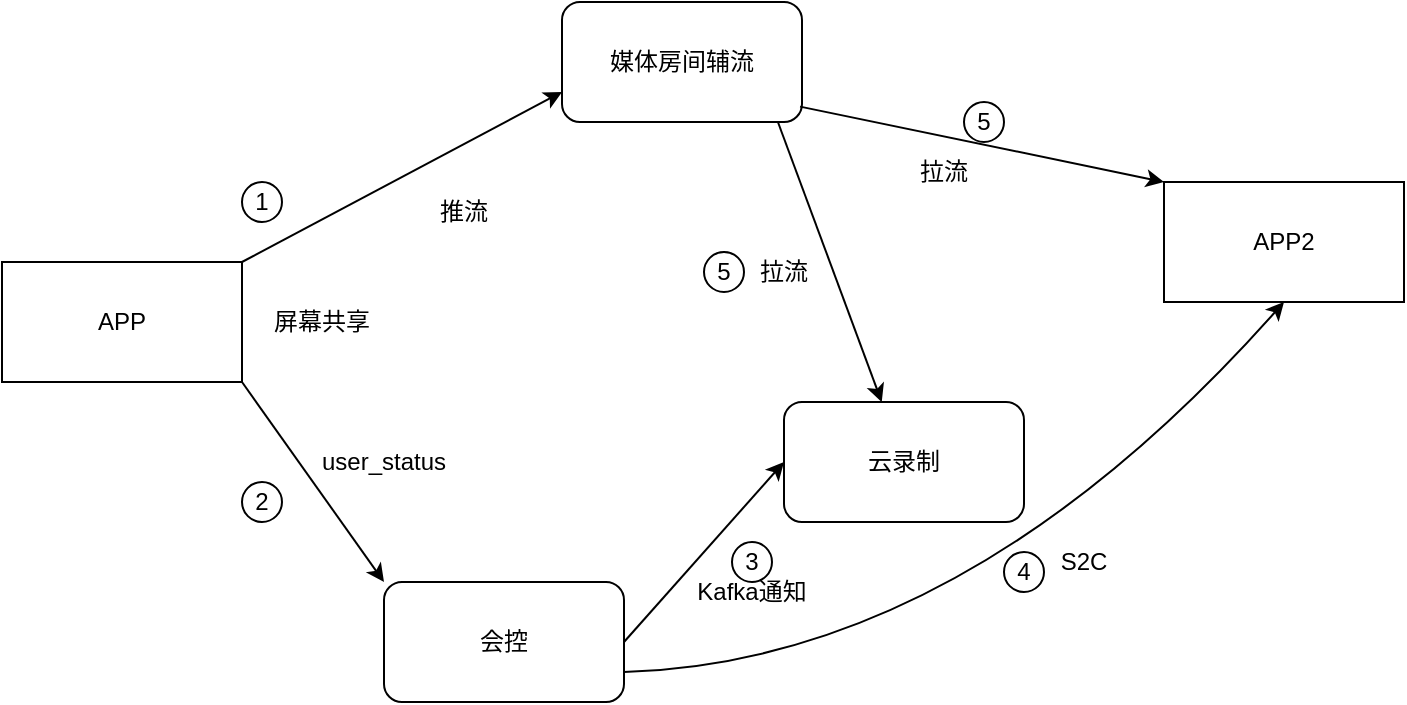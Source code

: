 <mxfile version="20.5.1" type="github">
  <diagram id="yNctnVORr8iHeDgj5QDI" name="第 1 页">
    <mxGraphModel dx="1639" dy="1028" grid="1" gridSize="10" guides="1" tooltips="1" connect="1" arrows="1" fold="1" page="1" pageScale="1" pageWidth="827" pageHeight="1169" math="0" shadow="0">
      <root>
        <mxCell id="0" />
        <mxCell id="1" parent="0" />
        <mxCell id="jzBIFa5iqPdJyjCQvUZY-1" value="媒体房间辅流" style="rounded=1;whiteSpace=wrap;html=1;" vertex="1" parent="1">
          <mxGeometry x="319" y="370" width="120" height="60" as="geometry" />
        </mxCell>
        <mxCell id="jzBIFa5iqPdJyjCQvUZY-2" value="APP" style="rounded=0;whiteSpace=wrap;html=1;" vertex="1" parent="1">
          <mxGeometry x="39" y="500" width="120" height="60" as="geometry" />
        </mxCell>
        <mxCell id="jzBIFa5iqPdJyjCQvUZY-3" value="云录制" style="rounded=1;whiteSpace=wrap;html=1;" vertex="1" parent="1">
          <mxGeometry x="430" y="570" width="120" height="60" as="geometry" />
        </mxCell>
        <mxCell id="jzBIFa5iqPdJyjCQvUZY-4" value="会控" style="rounded=1;whiteSpace=wrap;html=1;" vertex="1" parent="1">
          <mxGeometry x="230" y="660" width="120" height="60" as="geometry" />
        </mxCell>
        <mxCell id="jzBIFa5iqPdJyjCQvUZY-5" value="APP2" style="rounded=0;whiteSpace=wrap;html=1;" vertex="1" parent="1">
          <mxGeometry x="620" y="460" width="120" height="60" as="geometry" />
        </mxCell>
        <mxCell id="jzBIFa5iqPdJyjCQvUZY-6" value="" style="endArrow=classic;html=1;rounded=0;entryX=0;entryY=0.75;entryDx=0;entryDy=0;" edge="1" parent="1" target="jzBIFa5iqPdJyjCQvUZY-1">
          <mxGeometry width="50" height="50" relative="1" as="geometry">
            <mxPoint x="159" y="500" as="sourcePoint" />
            <mxPoint x="209" y="450" as="targetPoint" />
            <Array as="points" />
          </mxGeometry>
        </mxCell>
        <mxCell id="jzBIFa5iqPdJyjCQvUZY-7" value="" style="endArrow=classic;html=1;rounded=0;exitX=0.992;exitY=0.872;exitDx=0;exitDy=0;exitPerimeter=0;entryX=0;entryY=0;entryDx=0;entryDy=0;" edge="1" parent="1" source="jzBIFa5iqPdJyjCQvUZY-1" target="jzBIFa5iqPdJyjCQvUZY-5">
          <mxGeometry width="50" height="50" relative="1" as="geometry">
            <mxPoint x="440" y="770" as="sourcePoint" />
            <mxPoint x="490" y="720" as="targetPoint" />
          </mxGeometry>
        </mxCell>
        <mxCell id="jzBIFa5iqPdJyjCQvUZY-8" value="推流" style="rounded=0;whiteSpace=wrap;html=1;fillColor=none;strokeColor=none;" vertex="1" parent="1">
          <mxGeometry x="230" y="460" width="80" height="30" as="geometry" />
        </mxCell>
        <mxCell id="jzBIFa5iqPdJyjCQvUZY-9" value="拉流" style="rounded=0;whiteSpace=wrap;html=1;fillColor=none;strokeColor=none;" vertex="1" parent="1">
          <mxGeometry x="470" y="440" width="80" height="30" as="geometry" />
        </mxCell>
        <mxCell id="jzBIFa5iqPdJyjCQvUZY-10" value="" style="endArrow=classic;html=1;rounded=0;exitX=0.9;exitY=1.002;exitDx=0;exitDy=0;exitPerimeter=0;" edge="1" parent="1" source="jzBIFa5iqPdJyjCQvUZY-1" target="jzBIFa5iqPdJyjCQvUZY-3">
          <mxGeometry width="50" height="50" relative="1" as="geometry">
            <mxPoint x="550" y="770" as="sourcePoint" />
            <mxPoint x="600" y="720" as="targetPoint" />
          </mxGeometry>
        </mxCell>
        <mxCell id="jzBIFa5iqPdJyjCQvUZY-11" value="拉流" style="rounded=0;whiteSpace=wrap;html=1;fillColor=none;strokeColor=none;" vertex="1" parent="1">
          <mxGeometry x="390" y="490" width="80" height="30" as="geometry" />
        </mxCell>
        <mxCell id="jzBIFa5iqPdJyjCQvUZY-12" value="" style="endArrow=classic;html=1;rounded=0;exitX=1;exitY=1;exitDx=0;exitDy=0;entryX=0;entryY=0;entryDx=0;entryDy=0;" edge="1" parent="1" source="jzBIFa5iqPdJyjCQvUZY-2" target="jzBIFa5iqPdJyjCQvUZY-4">
          <mxGeometry width="50" height="50" relative="1" as="geometry">
            <mxPoint x="550" y="770" as="sourcePoint" />
            <mxPoint x="600" y="720" as="targetPoint" />
          </mxGeometry>
        </mxCell>
        <mxCell id="jzBIFa5iqPdJyjCQvUZY-13" value="user_status" style="rounded=0;whiteSpace=wrap;html=1;fillColor=none;strokeColor=none;" vertex="1" parent="1">
          <mxGeometry x="190" y="585" width="80" height="30" as="geometry" />
        </mxCell>
        <mxCell id="jzBIFa5iqPdJyjCQvUZY-14" value="" style="endArrow=classic;html=1;rounded=0;exitX=1;exitY=0.5;exitDx=0;exitDy=0;entryX=0;entryY=0.5;entryDx=0;entryDy=0;" edge="1" parent="1" source="jzBIFa5iqPdJyjCQvUZY-4" target="jzBIFa5iqPdJyjCQvUZY-3">
          <mxGeometry width="50" height="50" relative="1" as="geometry">
            <mxPoint x="550" y="770" as="sourcePoint" />
            <mxPoint x="600" y="720" as="targetPoint" />
          </mxGeometry>
        </mxCell>
        <mxCell id="jzBIFa5iqPdJyjCQvUZY-15" value="Kafka通知" style="rounded=0;whiteSpace=wrap;html=1;fillColor=none;strokeColor=none;" vertex="1" parent="1">
          <mxGeometry x="374" y="650" width="80" height="30" as="geometry" />
        </mxCell>
        <mxCell id="jzBIFa5iqPdJyjCQvUZY-16" value="屏幕共享" style="rounded=0;whiteSpace=wrap;html=1;fillColor=none;strokeColor=none;" vertex="1" parent="1">
          <mxGeometry x="159" y="515" width="80" height="30" as="geometry" />
        </mxCell>
        <mxCell id="jzBIFa5iqPdJyjCQvUZY-17" value="1" style="ellipse;whiteSpace=wrap;html=1;aspect=fixed;fillColor=none;" vertex="1" parent="1">
          <mxGeometry x="159" y="460" width="20" height="20" as="geometry" />
        </mxCell>
        <mxCell id="jzBIFa5iqPdJyjCQvUZY-19" value="2" style="ellipse;whiteSpace=wrap;html=1;aspect=fixed;fillColor=none;" vertex="1" parent="1">
          <mxGeometry x="159" y="610" width="20" height="20" as="geometry" />
        </mxCell>
        <mxCell id="jzBIFa5iqPdJyjCQvUZY-20" value="3" style="ellipse;whiteSpace=wrap;html=1;aspect=fixed;fillColor=none;" vertex="1" parent="1">
          <mxGeometry x="404" y="640" width="20" height="20" as="geometry" />
        </mxCell>
        <mxCell id="jzBIFa5iqPdJyjCQvUZY-23" value="" style="curved=1;endArrow=classic;html=1;rounded=0;exitX=1;exitY=0.75;exitDx=0;exitDy=0;entryX=0.5;entryY=1;entryDx=0;entryDy=0;" edge="1" parent="1" source="jzBIFa5iqPdJyjCQvUZY-4" target="jzBIFa5iqPdJyjCQvUZY-5">
          <mxGeometry width="50" height="50" relative="1" as="geometry">
            <mxPoint x="550" y="770" as="sourcePoint" />
            <mxPoint x="600" y="720" as="targetPoint" />
            <Array as="points">
              <mxPoint x="520" y="700" />
            </Array>
          </mxGeometry>
        </mxCell>
        <mxCell id="jzBIFa5iqPdJyjCQvUZY-24" value="S2C" style="rounded=0;whiteSpace=wrap;html=1;fillColor=none;strokeColor=none;" vertex="1" parent="1">
          <mxGeometry x="540" y="635" width="80" height="30" as="geometry" />
        </mxCell>
        <mxCell id="jzBIFa5iqPdJyjCQvUZY-26" value="4" style="ellipse;whiteSpace=wrap;html=1;aspect=fixed;fillColor=none;" vertex="1" parent="1">
          <mxGeometry x="540" y="645" width="20" height="20" as="geometry" />
        </mxCell>
        <mxCell id="jzBIFa5iqPdJyjCQvUZY-27" value="5" style="ellipse;whiteSpace=wrap;html=1;aspect=fixed;fillColor=none;" vertex="1" parent="1">
          <mxGeometry x="520" y="420" width="20" height="20" as="geometry" />
        </mxCell>
        <mxCell id="jzBIFa5iqPdJyjCQvUZY-28" value="5" style="ellipse;whiteSpace=wrap;html=1;aspect=fixed;fillColor=none;" vertex="1" parent="1">
          <mxGeometry x="390" y="495" width="20" height="20" as="geometry" />
        </mxCell>
      </root>
    </mxGraphModel>
  </diagram>
</mxfile>
